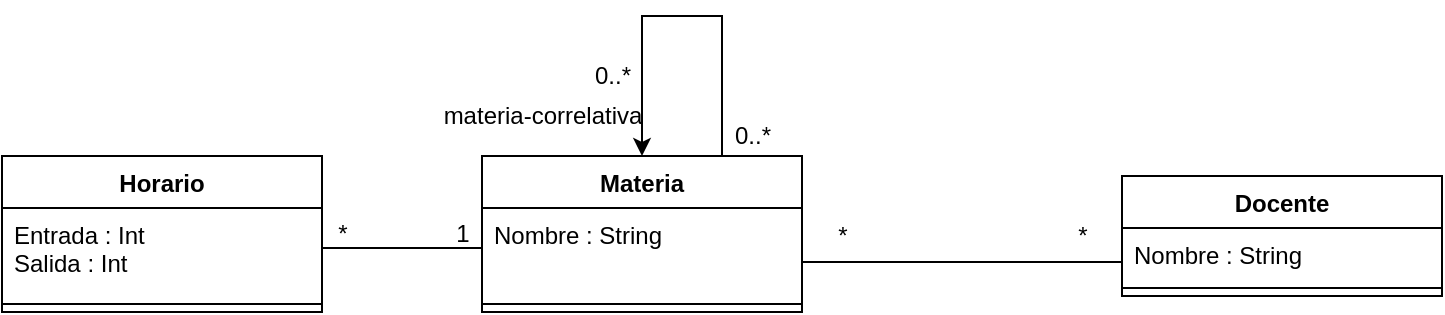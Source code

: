 <mxfile version="15.5.9" type="github">
  <diagram id="jeEMhvb7AtyVDfbIF8lK" name="Page-1">
    <mxGraphModel dx="1702" dy="1553" grid="1" gridSize="10" guides="1" tooltips="1" connect="1" arrows="1" fold="1" page="1" pageScale="1" pageWidth="827" pageHeight="1169" math="0" shadow="0">
      <root>
        <mxCell id="0" />
        <mxCell id="1" parent="0" />
        <mxCell id="Vxgs7BSpl1iZjyIjUuE6-1" value="Docente" style="swimlane;fontStyle=1;align=center;verticalAlign=top;childLayout=stackLayout;horizontal=1;startSize=26;horizontalStack=0;resizeParent=1;resizeParentMax=0;resizeLast=0;collapsible=1;marginBottom=0;" vertex="1" parent="1">
          <mxGeometry x="550" y="40" width="160" height="60" as="geometry" />
        </mxCell>
        <mxCell id="Vxgs7BSpl1iZjyIjUuE6-2" value="Nombre : String&#xa;" style="text;strokeColor=none;fillColor=none;align=left;verticalAlign=top;spacingLeft=4;spacingRight=4;overflow=hidden;rotatable=0;points=[[0,0.5],[1,0.5]];portConstraint=eastwest;" vertex="1" parent="Vxgs7BSpl1iZjyIjUuE6-1">
          <mxGeometry y="26" width="160" height="26" as="geometry" />
        </mxCell>
        <mxCell id="Vxgs7BSpl1iZjyIjUuE6-3" value="" style="line;strokeWidth=1;fillColor=none;align=left;verticalAlign=middle;spacingTop=-1;spacingLeft=3;spacingRight=3;rotatable=0;labelPosition=right;points=[];portConstraint=eastwest;" vertex="1" parent="Vxgs7BSpl1iZjyIjUuE6-1">
          <mxGeometry y="52" width="160" height="8" as="geometry" />
        </mxCell>
        <mxCell id="Vxgs7BSpl1iZjyIjUuE6-5" value="Materia" style="swimlane;fontStyle=1;align=center;verticalAlign=top;childLayout=stackLayout;horizontal=1;startSize=26;horizontalStack=0;resizeParent=1;resizeParentMax=0;resizeLast=0;collapsible=1;marginBottom=0;" vertex="1" parent="1">
          <mxGeometry x="230" y="30" width="160" height="78" as="geometry" />
        </mxCell>
        <mxCell id="Vxgs7BSpl1iZjyIjUuE6-6" value="Nombre : String&#xa;&#xa;" style="text;strokeColor=none;fillColor=none;align=left;verticalAlign=top;spacingLeft=4;spacingRight=4;overflow=hidden;rotatable=0;points=[[0,0.5],[1,0.5]];portConstraint=eastwest;" vertex="1" parent="Vxgs7BSpl1iZjyIjUuE6-5">
          <mxGeometry y="26" width="160" height="44" as="geometry" />
        </mxCell>
        <mxCell id="Vxgs7BSpl1iZjyIjUuE6-7" value="" style="line;strokeWidth=1;fillColor=none;align=left;verticalAlign=middle;spacingTop=-1;spacingLeft=3;spacingRight=3;rotatable=0;labelPosition=right;points=[];portConstraint=eastwest;" vertex="1" parent="Vxgs7BSpl1iZjyIjUuE6-5">
          <mxGeometry y="70" width="160" height="8" as="geometry" />
        </mxCell>
        <mxCell id="Vxgs7BSpl1iZjyIjUuE6-10" value="" style="line;strokeWidth=1;fillColor=none;align=left;verticalAlign=middle;spacingTop=-1;spacingLeft=3;spacingRight=3;rotatable=0;labelPosition=right;points=[];portConstraint=eastwest;" vertex="1" parent="1">
          <mxGeometry x="390" y="79" width="160" height="8" as="geometry" />
        </mxCell>
        <mxCell id="Vxgs7BSpl1iZjyIjUuE6-12" value="*" style="text;html=1;align=center;verticalAlign=middle;resizable=0;points=[];autosize=1;strokeColor=none;fillColor=none;" vertex="1" parent="1">
          <mxGeometry x="520" y="60" width="20" height="20" as="geometry" />
        </mxCell>
        <mxCell id="Vxgs7BSpl1iZjyIjUuE6-13" value="*" style="text;html=1;align=center;verticalAlign=middle;resizable=0;points=[];autosize=1;strokeColor=none;fillColor=none;" vertex="1" parent="1">
          <mxGeometry x="400" y="60" width="20" height="20" as="geometry" />
        </mxCell>
        <mxCell id="Vxgs7BSpl1iZjyIjUuE6-14" value="Horario" style="swimlane;fontStyle=1;align=center;verticalAlign=top;childLayout=stackLayout;horizontal=1;startSize=26;horizontalStack=0;resizeParent=1;resizeParentMax=0;resizeLast=0;collapsible=1;marginBottom=0;" vertex="1" parent="1">
          <mxGeometry x="-10" y="30" width="160" height="78" as="geometry" />
        </mxCell>
        <mxCell id="Vxgs7BSpl1iZjyIjUuE6-15" value="Entrada : Int&#xa;Salida : Int" style="text;strokeColor=none;fillColor=none;align=left;verticalAlign=top;spacingLeft=4;spacingRight=4;overflow=hidden;rotatable=0;points=[[0,0.5],[1,0.5]];portConstraint=eastwest;" vertex="1" parent="Vxgs7BSpl1iZjyIjUuE6-14">
          <mxGeometry y="26" width="160" height="44" as="geometry" />
        </mxCell>
        <mxCell id="Vxgs7BSpl1iZjyIjUuE6-16" value="" style="line;strokeWidth=1;fillColor=none;align=left;verticalAlign=middle;spacingTop=-1;spacingLeft=3;spacingRight=3;rotatable=0;labelPosition=right;points=[];portConstraint=eastwest;" vertex="1" parent="Vxgs7BSpl1iZjyIjUuE6-14">
          <mxGeometry y="70" width="160" height="8" as="geometry" />
        </mxCell>
        <mxCell id="Vxgs7BSpl1iZjyIjUuE6-18" value="" style="line;strokeWidth=1;fillColor=none;align=left;verticalAlign=middle;spacingTop=-1;spacingLeft=3;spacingRight=3;rotatable=0;labelPosition=right;points=[];portConstraint=eastwest;" vertex="1" parent="1">
          <mxGeometry x="150" y="72" width="80" height="8" as="geometry" />
        </mxCell>
        <mxCell id="Vxgs7BSpl1iZjyIjUuE6-19" value="*" style="text;html=1;align=center;verticalAlign=middle;resizable=0;points=[];autosize=1;strokeColor=none;fillColor=none;" vertex="1" parent="1">
          <mxGeometry x="150" y="59" width="20" height="20" as="geometry" />
        </mxCell>
        <mxCell id="Vxgs7BSpl1iZjyIjUuE6-20" value="1" style="text;html=1;align=center;verticalAlign=middle;resizable=0;points=[];autosize=1;strokeColor=none;fillColor=none;" vertex="1" parent="1">
          <mxGeometry x="210" y="59" width="20" height="20" as="geometry" />
        </mxCell>
        <mxCell id="Vxgs7BSpl1iZjyIjUuE6-27" style="edgeStyle=orthogonalEdgeStyle;rounded=0;orthogonalLoop=1;jettySize=auto;html=1;exitX=0.75;exitY=0;exitDx=0;exitDy=0;entryX=0.5;entryY=0;entryDx=0;entryDy=0;" edge="1" parent="1" source="Vxgs7BSpl1iZjyIjUuE6-5" target="Vxgs7BSpl1iZjyIjUuE6-5">
          <mxGeometry relative="1" as="geometry">
            <Array as="points">
              <mxPoint x="350" y="-40" />
              <mxPoint x="310" y="-40" />
            </Array>
          </mxGeometry>
        </mxCell>
        <mxCell id="Vxgs7BSpl1iZjyIjUuE6-28" value="0..*" style="text;html=1;align=center;verticalAlign=middle;resizable=0;points=[];autosize=1;strokeColor=none;fillColor=none;" vertex="1" parent="1">
          <mxGeometry x="350" y="10" width="30" height="20" as="geometry" />
        </mxCell>
        <mxCell id="Vxgs7BSpl1iZjyIjUuE6-29" value="0..*" style="text;html=1;align=center;verticalAlign=middle;resizable=0;points=[];autosize=1;strokeColor=none;fillColor=none;" vertex="1" parent="1">
          <mxGeometry x="280" y="-20" width="30" height="20" as="geometry" />
        </mxCell>
        <mxCell id="Vxgs7BSpl1iZjyIjUuE6-31" value="materia-correlativa" style="text;html=1;align=center;verticalAlign=middle;resizable=0;points=[];autosize=1;strokeColor=none;fillColor=none;" vertex="1" parent="1">
          <mxGeometry x="205" width="110" height="20" as="geometry" />
        </mxCell>
      </root>
    </mxGraphModel>
  </diagram>
</mxfile>
